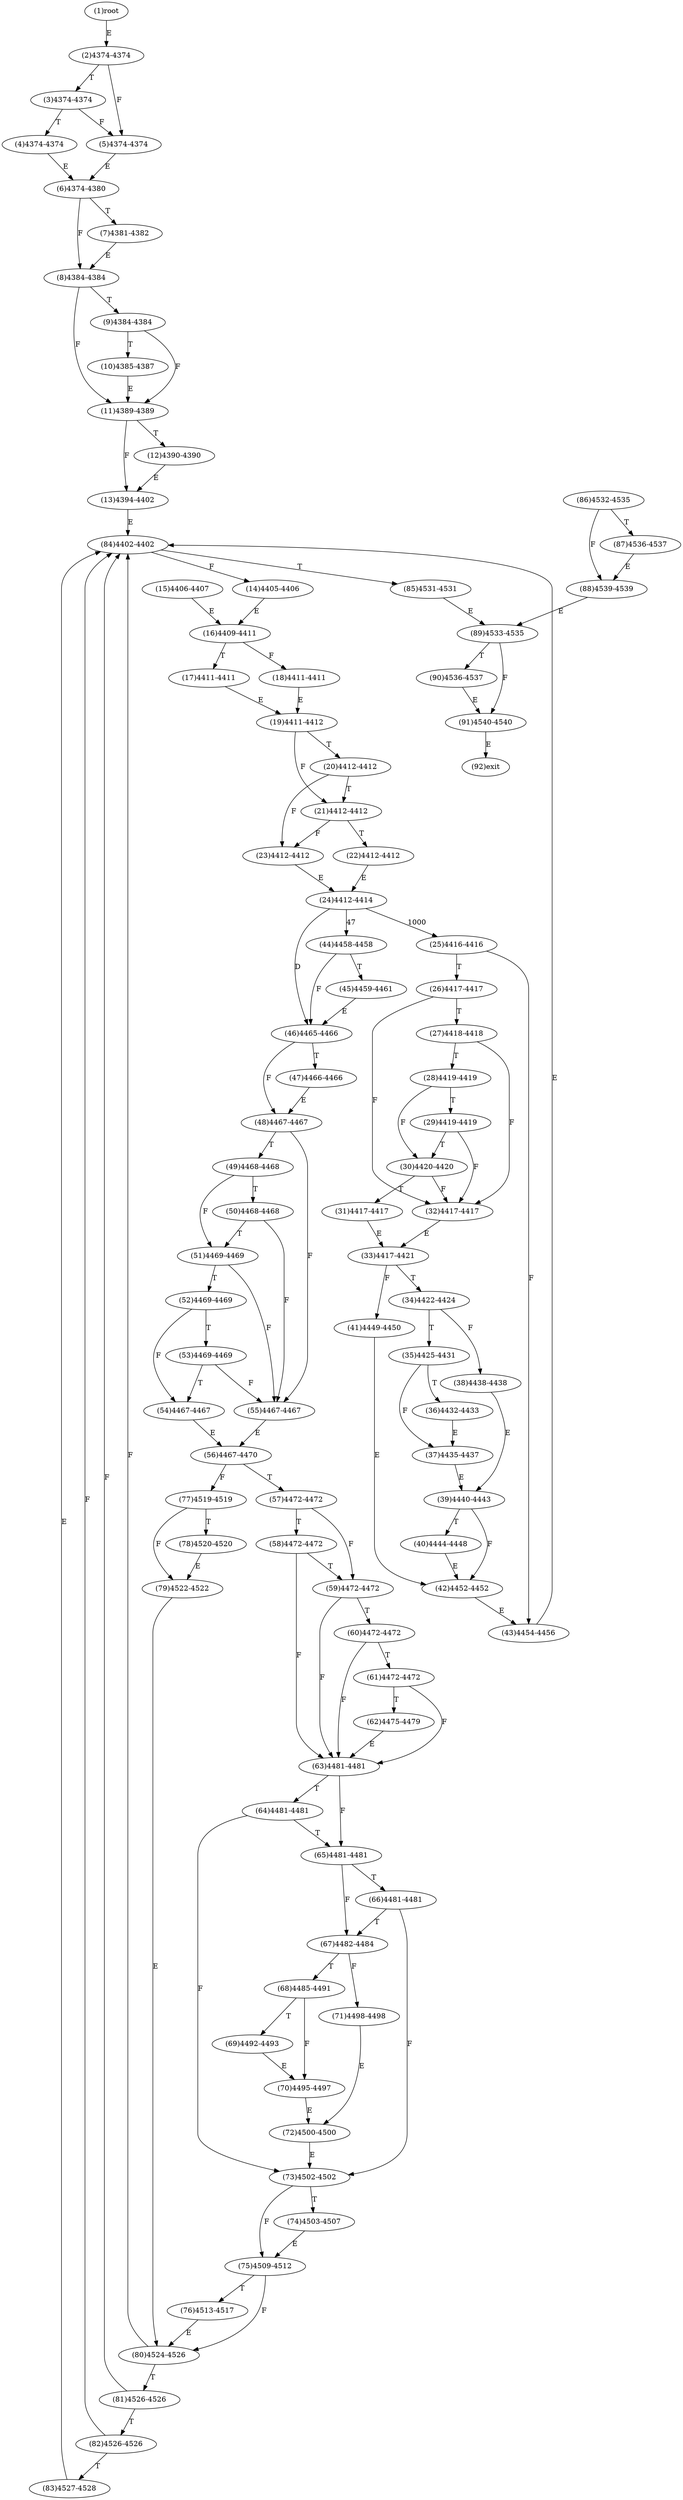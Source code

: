 digraph "" { 
1[ label="(1)root"];
2[ label="(2)4374-4374"];
3[ label="(3)4374-4374"];
4[ label="(4)4374-4374"];
5[ label="(5)4374-4374"];
6[ label="(6)4374-4380"];
7[ label="(7)4381-4382"];
8[ label="(8)4384-4384"];
9[ label="(9)4384-4384"];
10[ label="(10)4385-4387"];
11[ label="(11)4389-4389"];
12[ label="(12)4390-4390"];
13[ label="(13)4394-4402"];
14[ label="(14)4405-4406"];
15[ label="(15)4406-4407"];
17[ label="(17)4411-4411"];
16[ label="(16)4409-4411"];
19[ label="(19)4411-4412"];
18[ label="(18)4411-4411"];
21[ label="(21)4412-4412"];
20[ label="(20)4412-4412"];
23[ label="(23)4412-4412"];
22[ label="(22)4412-4412"];
25[ label="(25)4416-4416"];
24[ label="(24)4412-4414"];
27[ label="(27)4418-4418"];
26[ label="(26)4417-4417"];
29[ label="(29)4419-4419"];
28[ label="(28)4419-4419"];
31[ label="(31)4417-4417"];
30[ label="(30)4420-4420"];
34[ label="(34)4422-4424"];
35[ label="(35)4425-4431"];
32[ label="(32)4417-4417"];
33[ label="(33)4417-4421"];
38[ label="(38)4438-4438"];
39[ label="(39)4440-4443"];
36[ label="(36)4432-4433"];
37[ label="(37)4435-4437"];
42[ label="(42)4452-4452"];
43[ label="(43)4454-4456"];
40[ label="(40)4444-4448"];
41[ label="(41)4449-4450"];
46[ label="(46)4465-4466"];
47[ label="(47)4466-4466"];
44[ label="(44)4458-4458"];
45[ label="(45)4459-4461"];
51[ label="(51)4469-4469"];
50[ label="(50)4468-4468"];
49[ label="(49)4468-4468"];
48[ label="(48)4467-4467"];
55[ label="(55)4467-4467"];
54[ label="(54)4467-4467"];
53[ label="(53)4469-4469"];
52[ label="(52)4469-4469"];
59[ label="(59)4472-4472"];
58[ label="(58)4472-4472"];
57[ label="(57)4472-4472"];
56[ label="(56)4467-4470"];
63[ label="(63)4481-4481"];
62[ label="(62)4475-4479"];
61[ label="(61)4472-4472"];
60[ label="(60)4472-4472"];
68[ label="(68)4485-4491"];
69[ label="(69)4492-4493"];
70[ label="(70)4495-4497"];
71[ label="(71)4498-4498"];
64[ label="(64)4481-4481"];
65[ label="(65)4481-4481"];
66[ label="(66)4481-4481"];
67[ label="(67)4482-4484"];
76[ label="(76)4513-4517"];
77[ label="(77)4519-4519"];
78[ label="(78)4520-4520"];
79[ label="(79)4522-4522"];
72[ label="(72)4500-4500"];
73[ label="(73)4502-4502"];
74[ label="(74)4503-4507"];
75[ label="(75)4509-4512"];
85[ label="(85)4531-4531"];
84[ label="(84)4402-4402"];
87[ label="(87)4536-4537"];
86[ label="(86)4532-4535"];
81[ label="(81)4526-4526"];
80[ label="(80)4524-4526"];
83[ label="(83)4527-4528"];
82[ label="(82)4526-4526"];
92[ label="(92)exit"];
89[ label="(89)4533-4535"];
88[ label="(88)4539-4539"];
91[ label="(91)4540-4540"];
90[ label="(90)4536-4537"];
1->2[ label="E"];
2->5[ label="F"];
2->3[ label="T"];
3->5[ label="F"];
3->4[ label="T"];
4->6[ label="E"];
5->6[ label="E"];
6->8[ label="F"];
6->7[ label="T"];
7->8[ label="E"];
8->11[ label="F"];
8->9[ label="T"];
9->11[ label="F"];
9->10[ label="T"];
10->11[ label="E"];
11->13[ label="F"];
11->12[ label="T"];
12->13[ label="E"];
13->84[ label="E"];
14->16[ label="E"];
15->16[ label="E"];
16->18[ label="F"];
16->17[ label="T"];
17->19[ label="E"];
18->19[ label="E"];
19->21[ label="F"];
19->20[ label="T"];
20->23[ label="F"];
20->21[ label="T"];
21->23[ label="F"];
21->22[ label="T"];
22->24[ label="E"];
23->24[ label="E"];
24->44[ label="47"];
24->25[ label="1000"];
24->46[ label="D"];
25->43[ label="F"];
25->26[ label="T"];
26->32[ label="F"];
26->27[ label="T"];
27->32[ label="F"];
27->28[ label="T"];
28->30[ label="F"];
28->29[ label="T"];
29->32[ label="F"];
29->30[ label="T"];
30->32[ label="F"];
30->31[ label="T"];
31->33[ label="E"];
32->33[ label="E"];
33->41[ label="F"];
33->34[ label="T"];
34->38[ label="F"];
34->35[ label="T"];
35->37[ label="F"];
35->36[ label="T"];
36->37[ label="E"];
37->39[ label="E"];
38->39[ label="E"];
39->42[ label="F"];
39->40[ label="T"];
40->42[ label="E"];
41->42[ label="E"];
42->43[ label="E"];
43->84[ label="E"];
44->46[ label="F"];
44->45[ label="T"];
45->46[ label="E"];
46->48[ label="F"];
46->47[ label="T"];
47->48[ label="E"];
48->55[ label="F"];
48->49[ label="T"];
49->51[ label="F"];
49->50[ label="T"];
50->55[ label="F"];
50->51[ label="T"];
51->55[ label="F"];
51->52[ label="T"];
52->54[ label="F"];
52->53[ label="T"];
53->55[ label="F"];
53->54[ label="T"];
54->56[ label="E"];
55->56[ label="E"];
56->77[ label="F"];
56->57[ label="T"];
57->59[ label="F"];
57->58[ label="T"];
58->63[ label="F"];
58->59[ label="T"];
59->63[ label="F"];
59->60[ label="T"];
60->63[ label="F"];
60->61[ label="T"];
61->63[ label="F"];
61->62[ label="T"];
62->63[ label="E"];
63->65[ label="F"];
63->64[ label="T"];
64->73[ label="F"];
64->65[ label="T"];
65->67[ label="F"];
65->66[ label="T"];
66->73[ label="F"];
66->67[ label="T"];
67->71[ label="F"];
67->68[ label="T"];
68->70[ label="F"];
68->69[ label="T"];
69->70[ label="E"];
70->72[ label="E"];
71->72[ label="E"];
72->73[ label="E"];
73->75[ label="F"];
73->74[ label="T"];
74->75[ label="E"];
75->80[ label="F"];
75->76[ label="T"];
76->80[ label="E"];
77->79[ label="F"];
77->78[ label="T"];
78->79[ label="E"];
79->80[ label="E"];
80->84[ label="F"];
80->81[ label="T"];
81->84[ label="F"];
81->82[ label="T"];
82->84[ label="F"];
82->83[ label="T"];
83->84[ label="E"];
84->14[ label="F"];
84->85[ label="T"];
85->89[ label="E"];
86->88[ label="F"];
86->87[ label="T"];
87->88[ label="E"];
88->89[ label="E"];
89->91[ label="F"];
89->90[ label="T"];
90->91[ label="E"];
91->92[ label="E"];
}